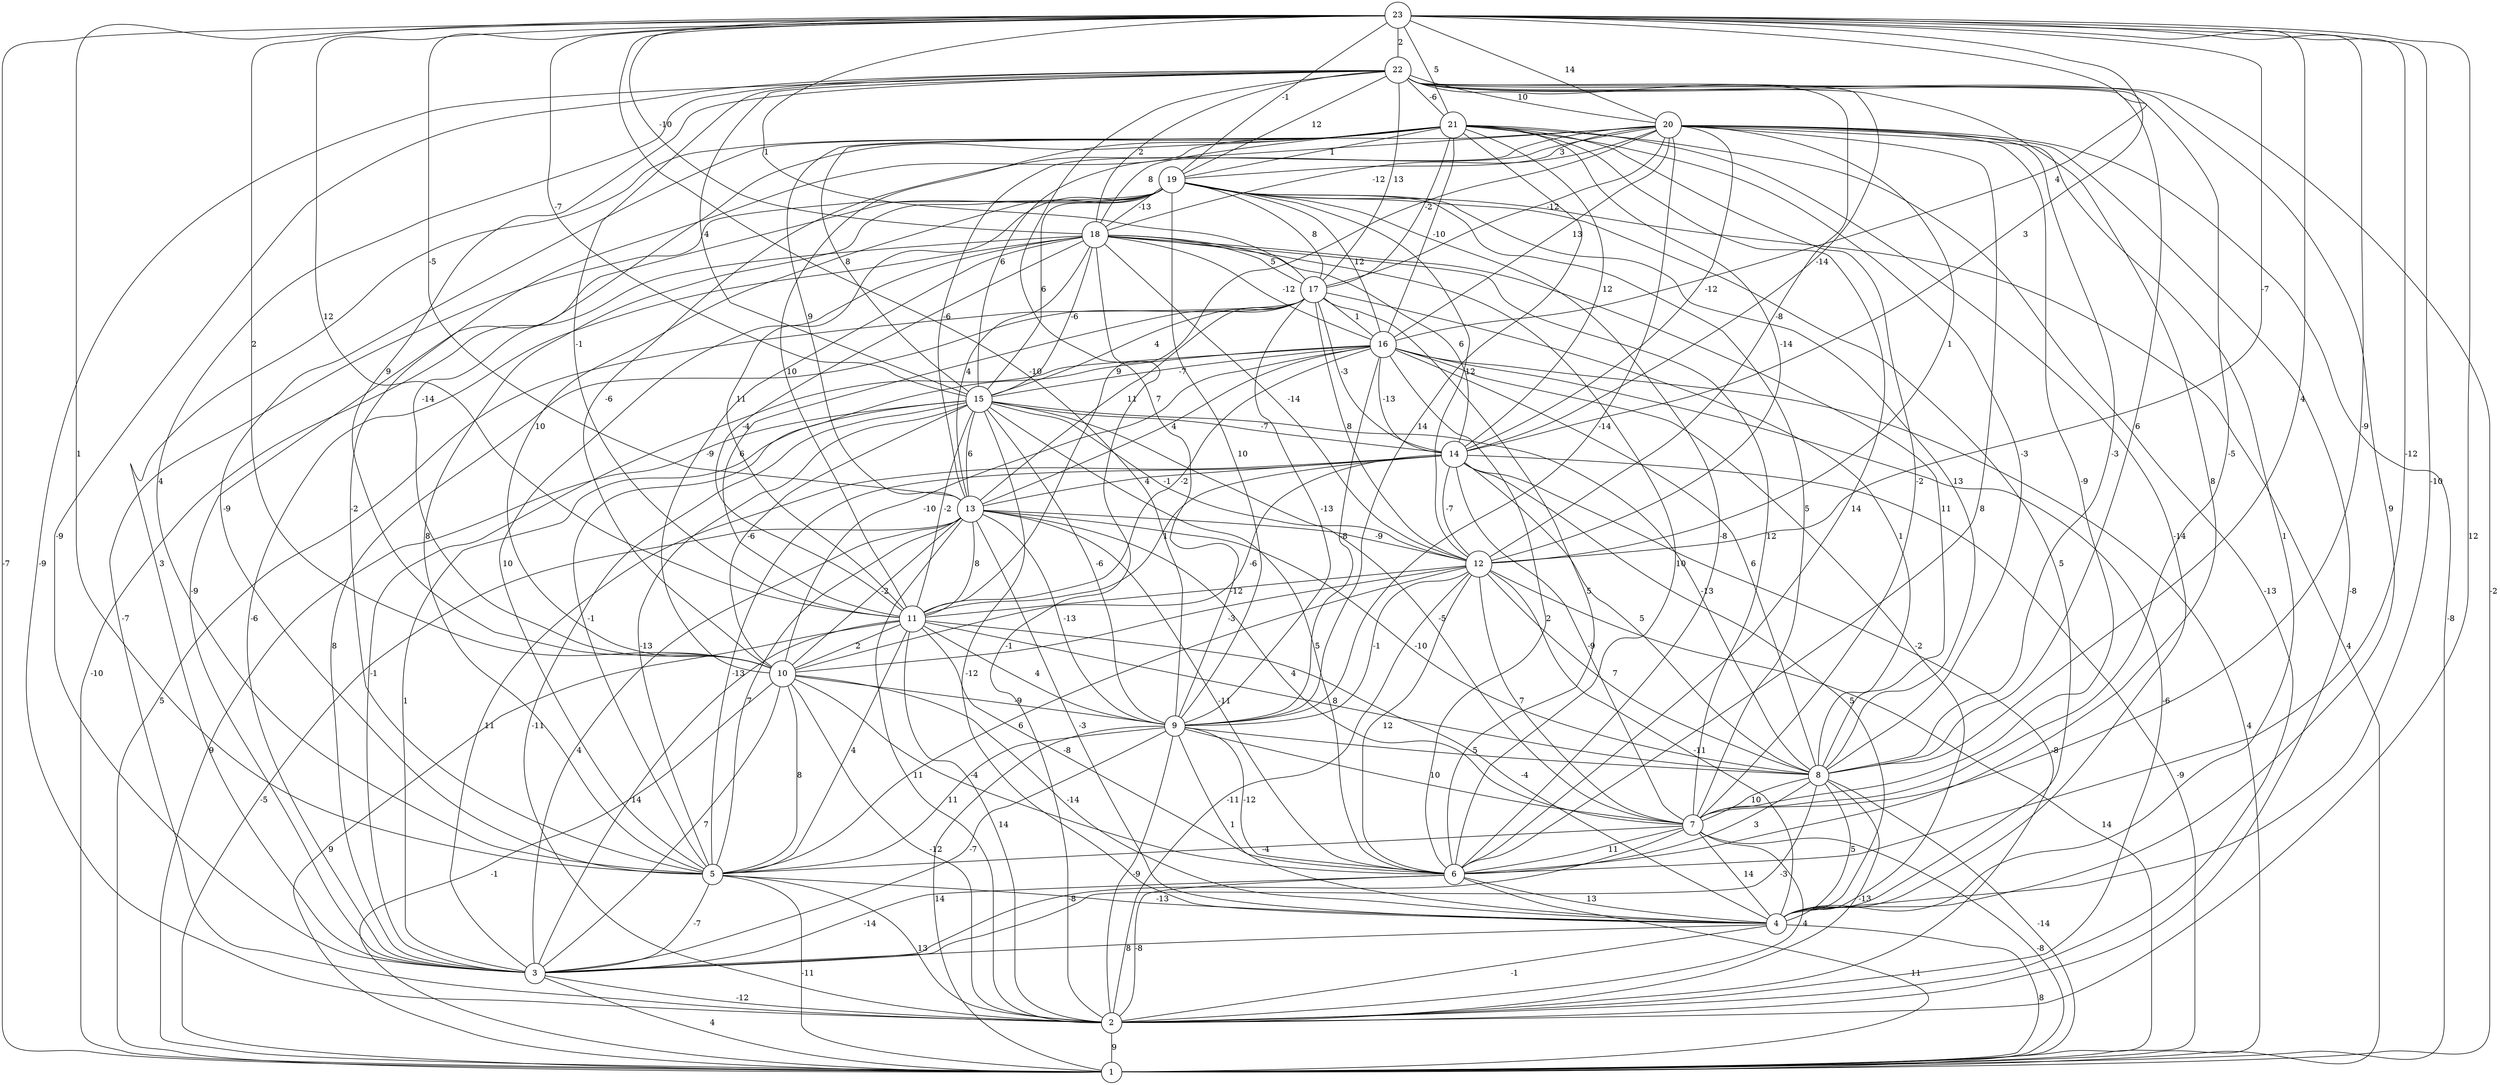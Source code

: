 graph { 
	 fontname="Helvetica,Arial,sans-serif" 
	 node [shape = circle]; 
	 23 -- 1 [label = "-7"];
	 23 -- 2 [label = "12"];
	 23 -- 4 [label = "-10"];
	 23 -- 5 [label = "1"];
	 23 -- 6 [label = "-12"];
	 23 -- 7 [label = "-9"];
	 23 -- 8 [label = "4"];
	 23 -- 9 [label = "-10"];
	 23 -- 10 [label = "2"];
	 23 -- 11 [label = "12"];
	 23 -- 12 [label = "-7"];
	 23 -- 13 [label = "-5"];
	 23 -- 14 [label = "3"];
	 23 -- 15 [label = "-7"];
	 23 -- 16 [label = "4"];
	 23 -- 17 [label = "1"];
	 23 -- 18 [label = "-10"];
	 23 -- 19 [label = "-1"];
	 23 -- 20 [label = "14"];
	 23 -- 21 [label = "5"];
	 23 -- 22 [label = "2"];
	 22 -- 1 [label = "-2"];
	 22 -- 2 [label = "-9"];
	 22 -- 3 [label = "-9"];
	 22 -- 4 [label = "9"];
	 22 -- 5 [label = "4"];
	 22 -- 6 [label = "8"];
	 22 -- 7 [label = "-5"];
	 22 -- 8 [label = "6"];
	 22 -- 9 [label = "7"];
	 22 -- 10 [label = "9"];
	 22 -- 11 [label = "-1"];
	 22 -- 12 [label = "-8"];
	 22 -- 14 [label = "-14"];
	 22 -- 15 [label = "4"];
	 22 -- 17 [label = "13"];
	 22 -- 18 [label = "2"];
	 22 -- 19 [label = "12"];
	 22 -- 20 [label = "10"];
	 22 -- 21 [label = "-6"];
	 21 -- 2 [label = "-13"];
	 21 -- 3 [label = "3"];
	 21 -- 4 [label = "-14"];
	 21 -- 5 [label = "-9"];
	 21 -- 6 [label = "14"];
	 21 -- 7 [label = "-2"];
	 21 -- 8 [label = "-3"];
	 21 -- 9 [label = "14"];
	 21 -- 10 [label = "-14"];
	 21 -- 11 [label = "10"];
	 21 -- 12 [label = "-14"];
	 21 -- 13 [label = "9"];
	 21 -- 14 [label = "12"];
	 21 -- 15 [label = "8"];
	 21 -- 16 [label = "-10"];
	 21 -- 17 [label = "-2"];
	 21 -- 18 [label = "8"];
	 21 -- 19 [label = "1"];
	 20 -- 1 [label = "-8"];
	 20 -- 2 [label = "-8"];
	 20 -- 4 [label = "1"];
	 20 -- 5 [label = "-2"];
	 20 -- 6 [label = "8"];
	 20 -- 7 [label = "-9"];
	 20 -- 8 [label = "-3"];
	 20 -- 9 [label = "-14"];
	 20 -- 10 [label = "-6"];
	 20 -- 11 [label = "9"];
	 20 -- 12 [label = "1"];
	 20 -- 13 [label = "-6"];
	 20 -- 14 [label = "-12"];
	 20 -- 15 [label = "6"];
	 20 -- 16 [label = "13"];
	 20 -- 17 [label = "-12"];
	 20 -- 18 [label = "-12"];
	 20 -- 19 [label = "3"];
	 19 -- 1 [label = "4"];
	 19 -- 2 [label = "-7"];
	 19 -- 3 [label = "-9"];
	 19 -- 4 [label = "5"];
	 19 -- 5 [label = "8"];
	 19 -- 6 [label = "-8"];
	 19 -- 7 [label = "5"];
	 19 -- 8 [label = "13"];
	 19 -- 9 [label = "10"];
	 19 -- 10 [label = "10"];
	 19 -- 11 [label = "11"];
	 19 -- 12 [label = "12"];
	 19 -- 15 [label = "6"];
	 19 -- 16 [label = "12"];
	 19 -- 17 [label = "8"];
	 19 -- 18 [label = "-13"];
	 18 -- 1 [label = "-10"];
	 18 -- 2 [label = "-1"];
	 18 -- 3 [label = "-6"];
	 18 -- 5 [label = "10"];
	 18 -- 6 [label = "10"];
	 18 -- 7 [label = "12"];
	 18 -- 8 [label = "11"];
	 18 -- 10 [label = "-9"];
	 18 -- 11 [label = "-4"];
	 18 -- 12 [label = "-14"];
	 18 -- 13 [label = "4"];
	 18 -- 14 [label = "6"];
	 18 -- 15 [label = "-6"];
	 18 -- 16 [label = "-12"];
	 18 -- 17 [label = "5"];
	 17 -- 1 [label = "5"];
	 17 -- 3 [label = "8"];
	 17 -- 6 [label = "5"];
	 17 -- 8 [label = "1"];
	 17 -- 9 [label = "-13"];
	 17 -- 11 [label = "6"];
	 17 -- 12 [label = "8"];
	 17 -- 13 [label = "11"];
	 17 -- 14 [label = "-3"];
	 17 -- 15 [label = "4"];
	 17 -- 16 [label = "1"];
	 16 -- 1 [label = "4"];
	 16 -- 2 [label = "-6"];
	 16 -- 3 [label = "-1"];
	 16 -- 4 [label = "-2"];
	 16 -- 5 [label = "-1"];
	 16 -- 6 [label = "2"];
	 16 -- 8 [label = "6"];
	 16 -- 9 [label = "-8"];
	 16 -- 10 [label = "-10"];
	 16 -- 11 [label = "-2"];
	 16 -- 13 [label = "4"];
	 16 -- 14 [label = "-13"];
	 16 -- 15 [label = "-7"];
	 15 -- 1 [label = "9"];
	 15 -- 2 [label = "-11"];
	 15 -- 3 [label = "1"];
	 15 -- 4 [label = "-12"];
	 15 -- 5 [label = "-13"];
	 15 -- 6 [label = "5"];
	 15 -- 7 [label = "-5"];
	 15 -- 8 [label = "-13"];
	 15 -- 9 [label = "-6"];
	 15 -- 10 [label = "-6"];
	 15 -- 11 [label = "-2"];
	 15 -- 12 [label = "-1"];
	 15 -- 13 [label = "6"];
	 15 -- 14 [label = "-7"];
	 14 -- 1 [label = "-9"];
	 14 -- 2 [label = "-8"];
	 14 -- 3 [label = "11"];
	 14 -- 4 [label = "5"];
	 14 -- 5 [label = "-13"];
	 14 -- 7 [label = "-9"];
	 14 -- 8 [label = "5"];
	 14 -- 10 [label = "-6"];
	 14 -- 11 [label = "1"];
	 14 -- 12 [label = "-7"];
	 14 -- 13 [label = "4"];
	 13 -- 1 [label = "-5"];
	 13 -- 2 [label = "11"];
	 13 -- 3 [label = "4"];
	 13 -- 4 [label = "-3"];
	 13 -- 5 [label = "7"];
	 13 -- 6 [label = "-11"];
	 13 -- 7 [label = "4"];
	 13 -- 8 [label = "-10"];
	 13 -- 9 [label = "-13"];
	 13 -- 10 [label = "-2"];
	 13 -- 11 [label = "8"];
	 13 -- 12 [label = "-9"];
	 12 -- 1 [label = "14"];
	 12 -- 2 [label = "-11"];
	 12 -- 4 [label = "-11"];
	 12 -- 5 [label = "6"];
	 12 -- 6 [label = "12"];
	 12 -- 7 [label = "7"];
	 12 -- 8 [label = "7"];
	 12 -- 9 [label = "-1"];
	 12 -- 10 [label = "-3"];
	 12 -- 11 [label = "-12"];
	 11 -- 1 [label = "9"];
	 11 -- 2 [label = "14"];
	 11 -- 3 [label = "14"];
	 11 -- 4 [label = "-4"];
	 11 -- 5 [label = "4"];
	 11 -- 6 [label = "-8"];
	 11 -- 8 [label = "8"];
	 11 -- 9 [label = "4"];
	 11 -- 10 [label = "2"];
	 10 -- 1 [label = "-1"];
	 10 -- 2 [label = "-12"];
	 10 -- 3 [label = "7"];
	 10 -- 4 [label = "-14"];
	 10 -- 5 [label = "8"];
	 10 -- 6 [label = "-4"];
	 10 -- 9 [label = "-9"];
	 9 -- 1 [label = "14"];
	 9 -- 2 [label = "-9"];
	 9 -- 3 [label = "-7"];
	 9 -- 4 [label = "1"];
	 9 -- 5 [label = "11"];
	 9 -- 6 [label = "-12"];
	 9 -- 7 [label = "10"];
	 9 -- 8 [label = "5"];
	 8 -- 1 [label = "-14"];
	 8 -- 2 [label = "-13"];
	 8 -- 3 [label = "-3"];
	 8 -- 4 [label = "5"];
	 8 -- 6 [label = "3"];
	 8 -- 7 [label = "10"];
	 7 -- 1 [label = "-8"];
	 7 -- 2 [label = "4"];
	 7 -- 3 [label = "-8"];
	 7 -- 4 [label = "14"];
	 7 -- 5 [label = "-4"];
	 7 -- 6 [label = "11"];
	 6 -- 1 [label = "11"];
	 6 -- 2 [label = "-8"];
	 6 -- 3 [label = "-14"];
	 6 -- 4 [label = "13"];
	 5 -- 1 [label = "-11"];
	 5 -- 2 [label = "13"];
	 5 -- 3 [label = "-7"];
	 5 -- 4 [label = "-13"];
	 4 -- 1 [label = "8"];
	 4 -- 2 [label = "-1"];
	 4 -- 3 [label = "8"];
	 3 -- 1 [label = "4"];
	 3 -- 2 [label = "-12"];
	 2 -- 1 [label = "9"];
	 1;
	 2;
	 3;
	 4;
	 5;
	 6;
	 7;
	 8;
	 9;
	 10;
	 11;
	 12;
	 13;
	 14;
	 15;
	 16;
	 17;
	 18;
	 19;
	 20;
	 21;
	 22;
	 23;
}
